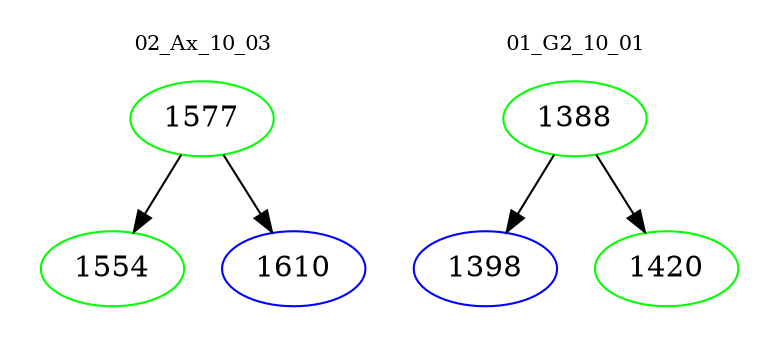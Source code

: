 digraph{
subgraph cluster_0 {
color = white
label = "02_Ax_10_03";
fontsize=10;
T0_1577 [label="1577", color="green"]
T0_1577 -> T0_1554 [color="black"]
T0_1554 [label="1554", color="green"]
T0_1577 -> T0_1610 [color="black"]
T0_1610 [label="1610", color="blue"]
}
subgraph cluster_1 {
color = white
label = "01_G2_10_01";
fontsize=10;
T1_1388 [label="1388", color="green"]
T1_1388 -> T1_1398 [color="black"]
T1_1398 [label="1398", color="blue"]
T1_1388 -> T1_1420 [color="black"]
T1_1420 [label="1420", color="green"]
}
}
